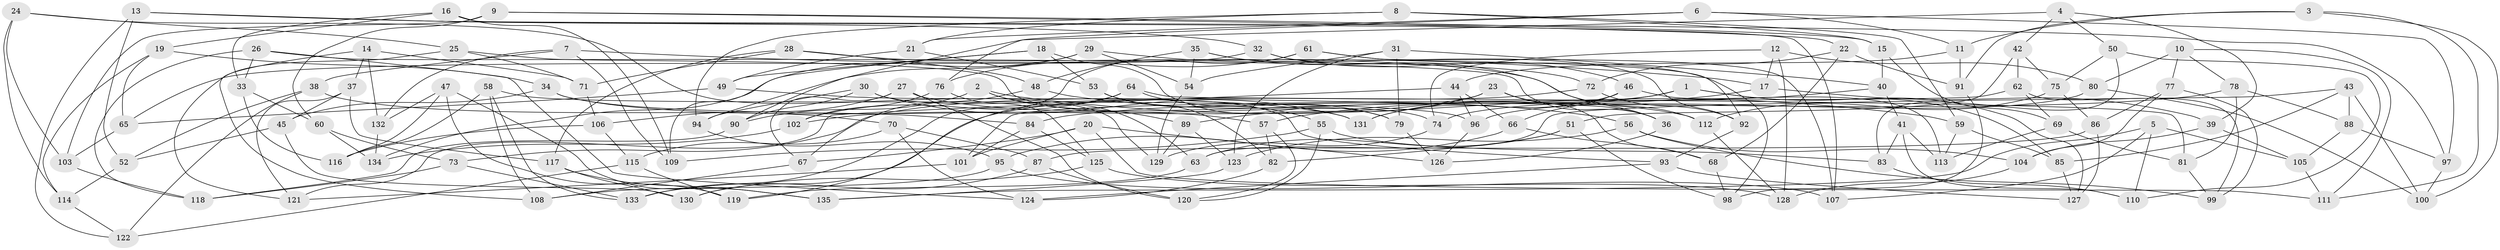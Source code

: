 // coarse degree distribution, {5: 0.05952380952380952, 6: 0.5476190476190477, 4: 0.38095238095238093, 3: 0.011904761904761904}
// Generated by graph-tools (version 1.1) at 2025/24/03/03/25 07:24:24]
// undirected, 135 vertices, 270 edges
graph export_dot {
graph [start="1"]
  node [color=gray90,style=filled];
  1;
  2;
  3;
  4;
  5;
  6;
  7;
  8;
  9;
  10;
  11;
  12;
  13;
  14;
  15;
  16;
  17;
  18;
  19;
  20;
  21;
  22;
  23;
  24;
  25;
  26;
  27;
  28;
  29;
  30;
  31;
  32;
  33;
  34;
  35;
  36;
  37;
  38;
  39;
  40;
  41;
  42;
  43;
  44;
  45;
  46;
  47;
  48;
  49;
  50;
  51;
  52;
  53;
  54;
  55;
  56;
  57;
  58;
  59;
  60;
  61;
  62;
  63;
  64;
  65;
  66;
  67;
  68;
  69;
  70;
  71;
  72;
  73;
  74;
  75;
  76;
  77;
  78;
  79;
  80;
  81;
  82;
  83;
  84;
  85;
  86;
  87;
  88;
  89;
  90;
  91;
  92;
  93;
  94;
  95;
  96;
  97;
  98;
  99;
  100;
  101;
  102;
  103;
  104;
  105;
  106;
  107;
  108;
  109;
  110;
  111;
  112;
  113;
  114;
  115;
  116;
  117;
  118;
  119;
  120;
  121;
  122;
  123;
  124;
  125;
  126;
  127;
  128;
  129;
  130;
  131;
  132;
  133;
  134;
  135;
  1 -- 131;
  1 -- 73;
  1 -- 127;
  1 -- 85;
  2 -- 89;
  2 -- 59;
  2 -- 63;
  2 -- 90;
  3 -- 91;
  3 -- 100;
  3 -- 11;
  3 -- 111;
  4 -- 50;
  4 -- 39;
  4 -- 42;
  4 -- 90;
  5 -- 107;
  5 -- 110;
  5 -- 105;
  5 -- 135;
  6 -- 21;
  6 -- 11;
  6 -- 97;
  6 -- 76;
  7 -- 109;
  7 -- 17;
  7 -- 132;
  7 -- 38;
  8 -- 15;
  8 -- 59;
  8 -- 94;
  8 -- 21;
  9 -- 22;
  9 -- 103;
  9 -- 60;
  9 -- 15;
  10 -- 77;
  10 -- 78;
  10 -- 111;
  10 -- 80;
  11 -- 91;
  11 -- 44;
  12 -- 74;
  12 -- 128;
  12 -- 80;
  12 -- 17;
  13 -- 32;
  13 -- 97;
  13 -- 52;
  13 -- 122;
  14 -- 132;
  14 -- 71;
  14 -- 108;
  14 -- 37;
  15 -- 69;
  15 -- 40;
  16 -- 19;
  16 -- 33;
  16 -- 107;
  16 -- 109;
  17 -- 39;
  17 -- 57;
  18 -- 79;
  18 -- 53;
  18 -- 49;
  18 -- 109;
  19 -- 65;
  19 -- 114;
  19 -- 34;
  20 -- 126;
  20 -- 101;
  20 -- 111;
  20 -- 67;
  21 -- 53;
  21 -- 49;
  22 -- 68;
  22 -- 91;
  22 -- 72;
  23 -- 89;
  23 -- 68;
  23 -- 36;
  23 -- 102;
  24 -- 129;
  24 -- 114;
  24 -- 25;
  24 -- 103;
  25 -- 121;
  25 -- 71;
  25 -- 74;
  26 -- 33;
  26 -- 36;
  26 -- 124;
  26 -- 118;
  27 -- 112;
  27 -- 67;
  27 -- 120;
  27 -- 106;
  28 -- 71;
  28 -- 112;
  28 -- 117;
  28 -- 48;
  29 -- 134;
  29 -- 72;
  29 -- 94;
  29 -- 54;
  30 -- 94;
  30 -- 93;
  30 -- 90;
  30 -- 131;
  31 -- 40;
  31 -- 54;
  31 -- 123;
  31 -- 79;
  32 -- 46;
  32 -- 65;
  32 -- 98;
  33 -- 116;
  33 -- 60;
  34 -- 45;
  34 -- 57;
  34 -- 84;
  35 -- 92;
  35 -- 54;
  35 -- 48;
  35 -- 36;
  36 -- 126;
  37 -- 121;
  37 -- 45;
  37 -- 117;
  38 -- 52;
  38 -- 70;
  38 -- 122;
  39 -- 104;
  39 -- 105;
  40 -- 41;
  40 -- 74;
  41 -- 113;
  41 -- 83;
  41 -- 110;
  42 -- 51;
  42 -- 75;
  42 -- 62;
  43 -- 85;
  43 -- 100;
  43 -- 63;
  43 -- 88;
  44 -- 66;
  44 -- 121;
  44 -- 96;
  45 -- 130;
  45 -- 52;
  46 -- 131;
  46 -- 113;
  46 -- 66;
  47 -- 119;
  47 -- 135;
  47 -- 132;
  47 -- 116;
  48 -- 67;
  48 -- 56;
  49 -- 65;
  49 -- 131;
  50 -- 110;
  50 -- 75;
  50 -- 83;
  51 -- 63;
  51 -- 82;
  51 -- 98;
  52 -- 114;
  53 -- 82;
  53 -- 55;
  54 -- 129;
  55 -- 109;
  55 -- 120;
  55 -- 83;
  56 -- 104;
  56 -- 123;
  56 -- 99;
  57 -- 82;
  57 -- 120;
  58 -- 108;
  58 -- 133;
  58 -- 116;
  58 -- 96;
  59 -- 113;
  59 -- 85;
  60 -- 73;
  60 -- 134;
  61 -- 107;
  61 -- 76;
  61 -- 133;
  61 -- 92;
  62 -- 99;
  62 -- 69;
  62 -- 101;
  63 -- 119;
  64 -- 119;
  64 -- 79;
  64 -- 81;
  64 -- 102;
  65 -- 103;
  66 -- 68;
  66 -- 95;
  67 -- 108;
  68 -- 98;
  69 -- 113;
  69 -- 81;
  70 -- 87;
  70 -- 124;
  70 -- 115;
  71 -- 106;
  72 -- 92;
  72 -- 130;
  73 -- 133;
  73 -- 118;
  74 -- 129;
  75 -- 112;
  75 -- 86;
  76 -- 102;
  76 -- 125;
  77 -- 86;
  77 -- 104;
  77 -- 99;
  78 -- 88;
  78 -- 81;
  78 -- 84;
  79 -- 126;
  80 -- 100;
  80 -- 96;
  81 -- 99;
  82 -- 124;
  83 -- 110;
  84 -- 101;
  84 -- 125;
  85 -- 127;
  86 -- 127;
  86 -- 87;
  87 -- 133;
  87 -- 120;
  88 -- 105;
  88 -- 97;
  89 -- 129;
  89 -- 123;
  90 -- 118;
  91 -- 98;
  92 -- 93;
  93 -- 127;
  93 -- 124;
  94 -- 95;
  95 -- 107;
  95 -- 108;
  96 -- 126;
  97 -- 100;
  101 -- 121;
  102 -- 134;
  103 -- 118;
  104 -- 128;
  105 -- 111;
  106 -- 115;
  106 -- 116;
  112 -- 128;
  114 -- 122;
  115 -- 119;
  115 -- 122;
  117 -- 130;
  117 -- 135;
  123 -- 135;
  125 -- 128;
  125 -- 130;
  132 -- 134;
}
